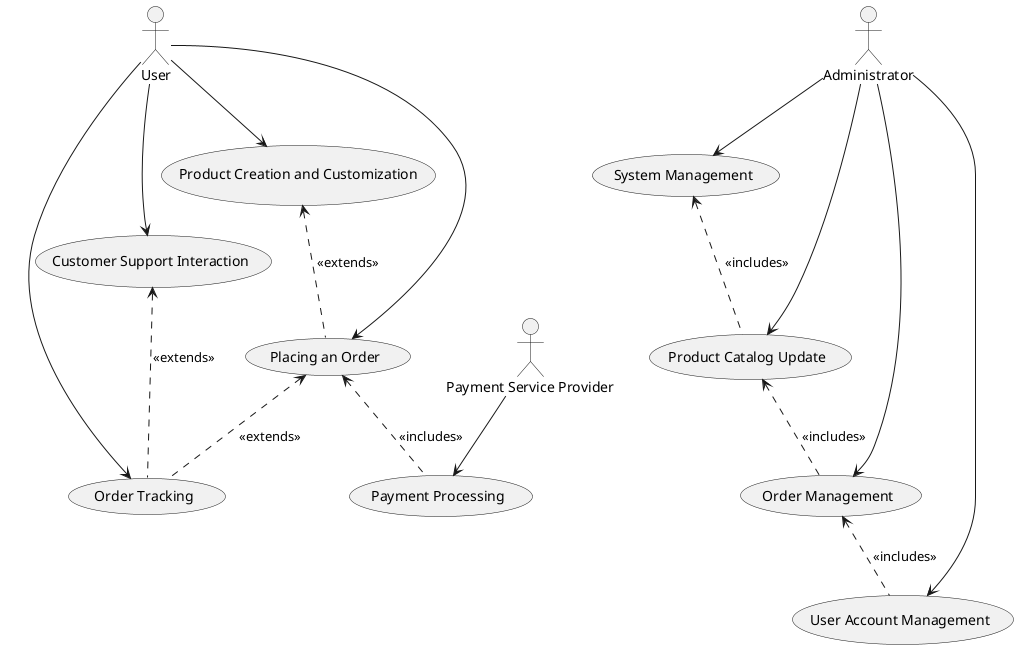 @startuml diagramPU

actor User
actor Administrator
actor "Payment Service Provider"

usecase "Product Creation and Customization" as PCC
usecase "Placing an Order" as PO
usecase "Order Tracking" as OT
usecase "Customer Support Interaction" as CSI
usecase "System Management" as SM
usecase "Product Catalog Update" as PCU
usecase "Order Management" as OM
usecase "User Account Management" as UAM
usecase "Payment Processing" as PP

User --> PCC
User --> PO
User --> OT
User --> CSI

Administrator --> SM
Administrator --> PCU
Administrator --> OM
Administrator --> UAM

"Payment Service Provider" --> PP

PCC <.. PO : <<extends>>
PO <.. OT : <<extends>>
PO <.. PP : <<includes>>
CSI <.. OT : <<extends>>
SM <.. PCU : <<includes>>
PCU <.. OM : <<includes>>
OM <.. UAM : <<includes>>

@enduml


